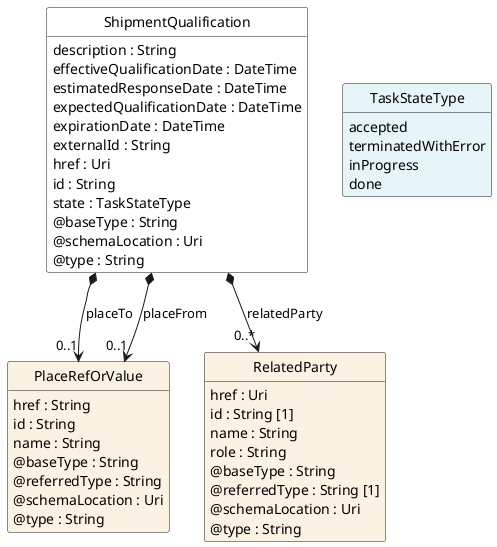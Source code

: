 @startuml
hide circle
hide methods
hide stereotype
show <<Enumeration>> stereotype
skinparam class {
   BackgroundColor<<Enumeration>> #E6F5F7
   BackgroundColor<<Ref>> #FFFFE0
   BackgroundColor<<Pivot>> #FFFFFFF
   BackgroundColor<<SimpleType>> #E2F0DA
   BackgroundColor #FCF2E3
}

class ShipmentQualification <<Pivot>> {
    description : String
    effectiveQualificationDate : DateTime
    estimatedResponseDate : DateTime
    expectedQualificationDate : DateTime
    expirationDate : DateTime
    externalId : String
    href : Uri
    id : String
    state : TaskStateType
    @baseType : String
    @schemaLocation : Uri
    @type : String
}

class PlaceRefOrValue  {
    href : String
    id : String
    name : String
    @baseType : String
    @referredType : String
    @schemaLocation : Uri
    @type : String
}

class RelatedParty  {
    href : Uri
    id : String [1]
    name : String
    role : String
    @baseType : String
    @referredType : String [1]
    @schemaLocation : Uri
    @type : String
}

class TaskStateType <<Enumeration>> {
    accepted
    terminatedWithError
    inProgress
    done
}

ShipmentQualification -right[hidden]-> TaskStateType

ShipmentQualification *-->  "0..1" PlaceRefOrValue : placeTo

ShipmentQualification *-->  "0..1" PlaceRefOrValue : placeFrom

ShipmentQualification *-->  "0..*" RelatedParty : relatedParty

@enduml